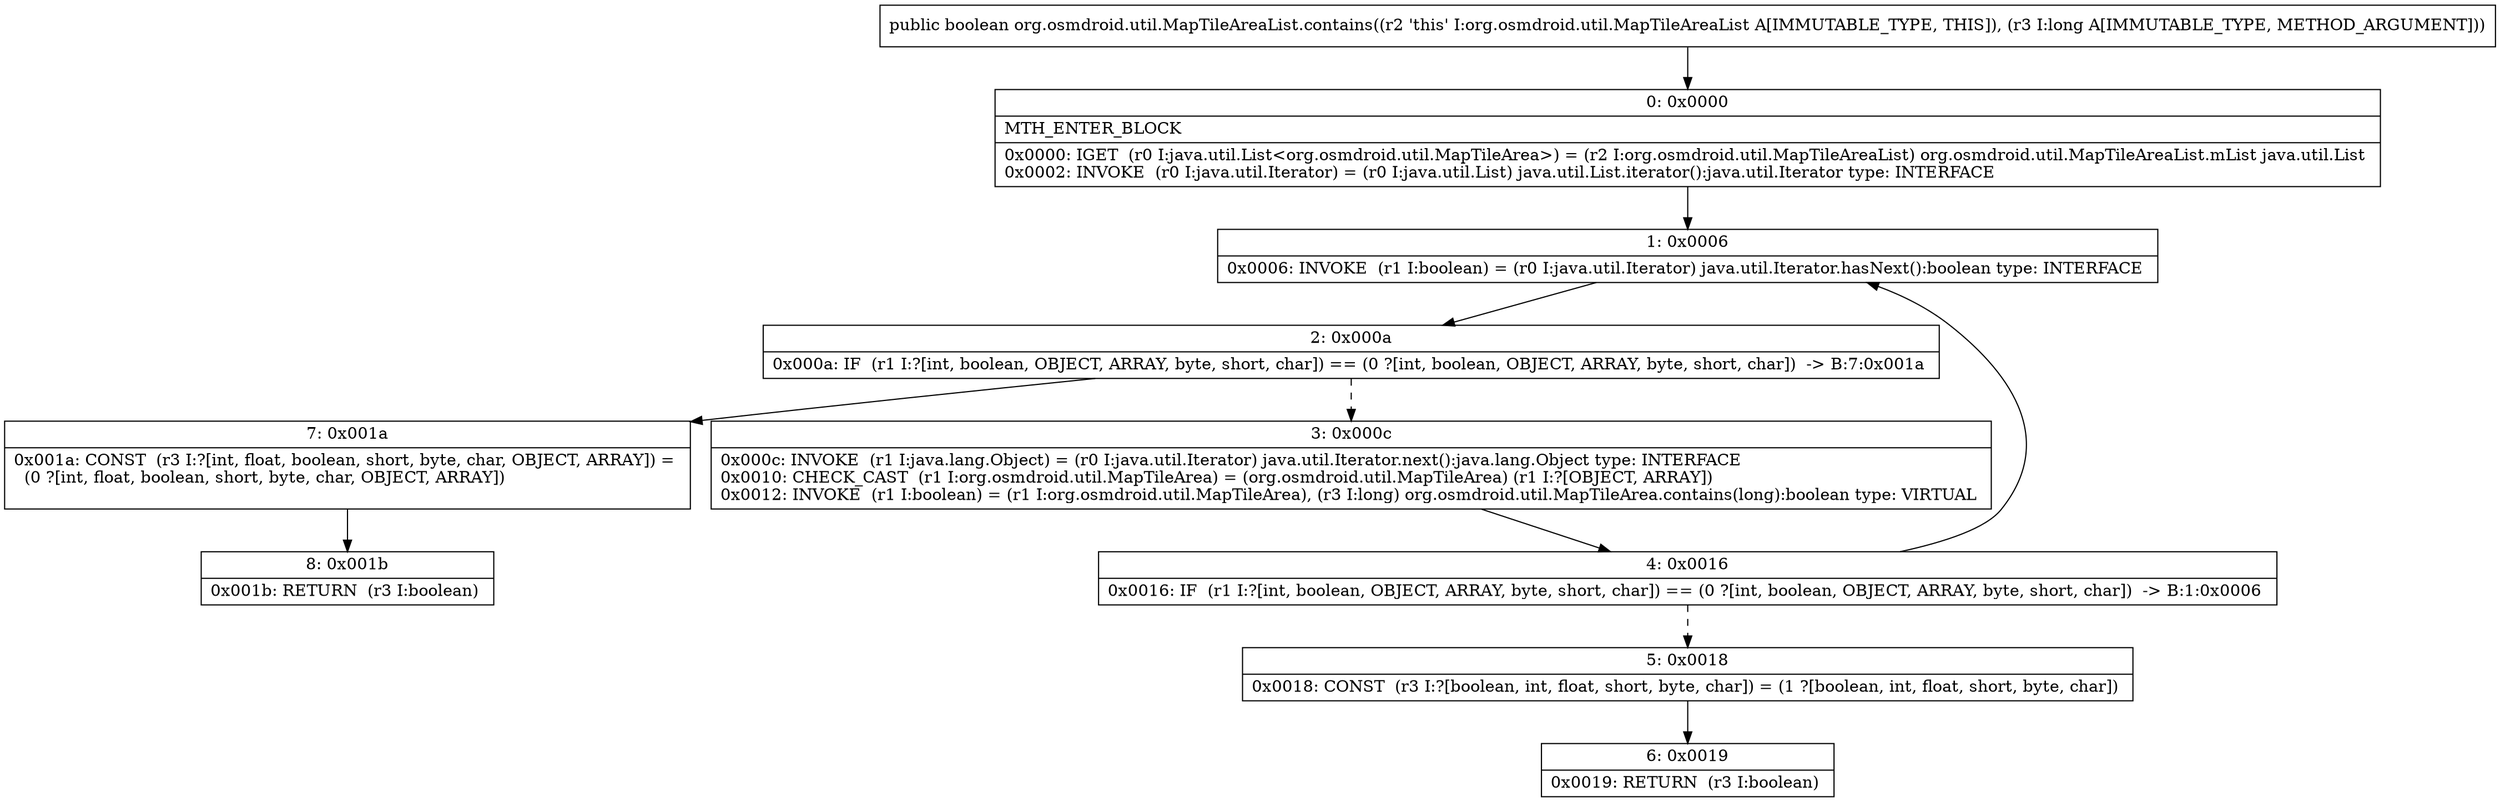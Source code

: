 digraph "CFG fororg.osmdroid.util.MapTileAreaList.contains(J)Z" {
Node_0 [shape=record,label="{0\:\ 0x0000|MTH_ENTER_BLOCK\l|0x0000: IGET  (r0 I:java.util.List\<org.osmdroid.util.MapTileArea\>) = (r2 I:org.osmdroid.util.MapTileAreaList) org.osmdroid.util.MapTileAreaList.mList java.util.List \l0x0002: INVOKE  (r0 I:java.util.Iterator) = (r0 I:java.util.List) java.util.List.iterator():java.util.Iterator type: INTERFACE \l}"];
Node_1 [shape=record,label="{1\:\ 0x0006|0x0006: INVOKE  (r1 I:boolean) = (r0 I:java.util.Iterator) java.util.Iterator.hasNext():boolean type: INTERFACE \l}"];
Node_2 [shape=record,label="{2\:\ 0x000a|0x000a: IF  (r1 I:?[int, boolean, OBJECT, ARRAY, byte, short, char]) == (0 ?[int, boolean, OBJECT, ARRAY, byte, short, char])  \-\> B:7:0x001a \l}"];
Node_3 [shape=record,label="{3\:\ 0x000c|0x000c: INVOKE  (r1 I:java.lang.Object) = (r0 I:java.util.Iterator) java.util.Iterator.next():java.lang.Object type: INTERFACE \l0x0010: CHECK_CAST  (r1 I:org.osmdroid.util.MapTileArea) = (org.osmdroid.util.MapTileArea) (r1 I:?[OBJECT, ARRAY]) \l0x0012: INVOKE  (r1 I:boolean) = (r1 I:org.osmdroid.util.MapTileArea), (r3 I:long) org.osmdroid.util.MapTileArea.contains(long):boolean type: VIRTUAL \l}"];
Node_4 [shape=record,label="{4\:\ 0x0016|0x0016: IF  (r1 I:?[int, boolean, OBJECT, ARRAY, byte, short, char]) == (0 ?[int, boolean, OBJECT, ARRAY, byte, short, char])  \-\> B:1:0x0006 \l}"];
Node_5 [shape=record,label="{5\:\ 0x0018|0x0018: CONST  (r3 I:?[boolean, int, float, short, byte, char]) = (1 ?[boolean, int, float, short, byte, char]) \l}"];
Node_6 [shape=record,label="{6\:\ 0x0019|0x0019: RETURN  (r3 I:boolean) \l}"];
Node_7 [shape=record,label="{7\:\ 0x001a|0x001a: CONST  (r3 I:?[int, float, boolean, short, byte, char, OBJECT, ARRAY]) = \l  (0 ?[int, float, boolean, short, byte, char, OBJECT, ARRAY])\l \l}"];
Node_8 [shape=record,label="{8\:\ 0x001b|0x001b: RETURN  (r3 I:boolean) \l}"];
MethodNode[shape=record,label="{public boolean org.osmdroid.util.MapTileAreaList.contains((r2 'this' I:org.osmdroid.util.MapTileAreaList A[IMMUTABLE_TYPE, THIS]), (r3 I:long A[IMMUTABLE_TYPE, METHOD_ARGUMENT])) }"];
MethodNode -> Node_0;
Node_0 -> Node_1;
Node_1 -> Node_2;
Node_2 -> Node_3[style=dashed];
Node_2 -> Node_7;
Node_3 -> Node_4;
Node_4 -> Node_1;
Node_4 -> Node_5[style=dashed];
Node_5 -> Node_6;
Node_7 -> Node_8;
}

